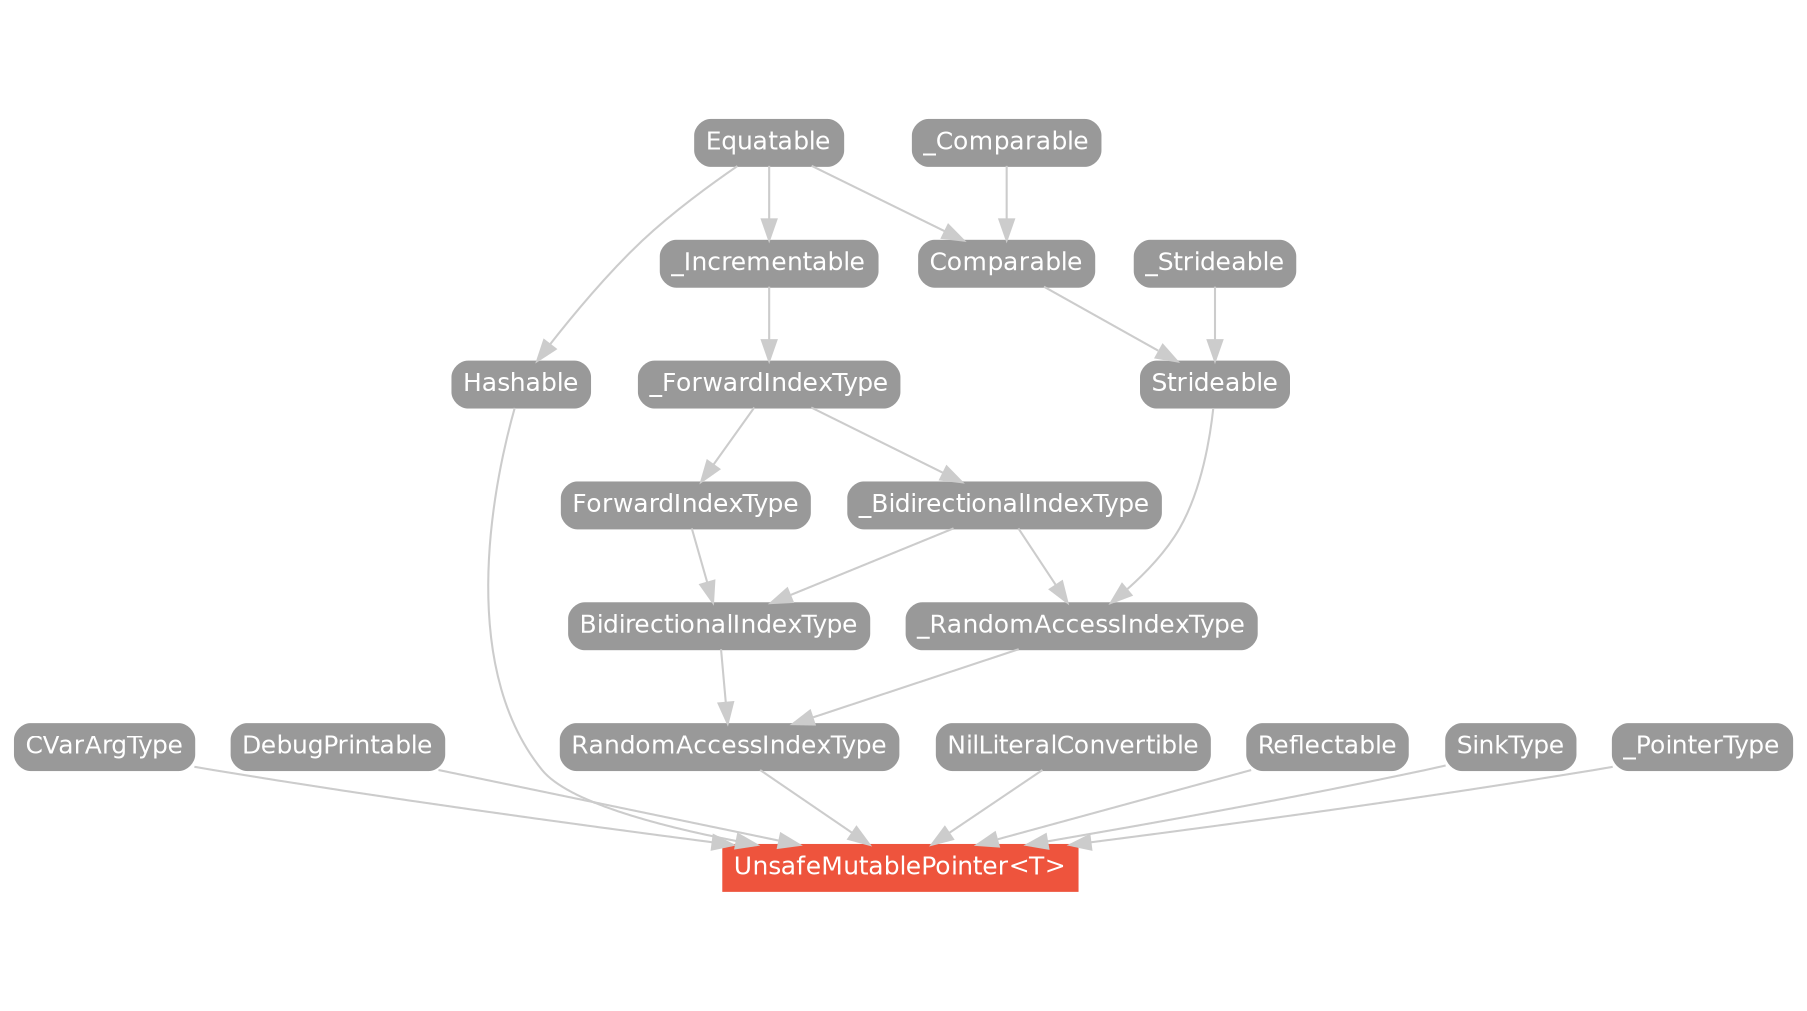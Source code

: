 strict digraph "UnsafeMutablePointer<T> - Type Hierarchy - SwiftDoc.org" {
    pad="0.1,0.8"
    node [shape=box, style="filled,rounded", color="#999999", fillcolor="#999999", fontcolor=white, fontname=Helvetica, fontnames="Helvetica,sansserif", fontsize=12, margin="0.07,0.05", height="0.3"]
    edge [color="#cccccc"]
    "BidirectionalIndexType" [URL="/protocol/BidirectionalIndexType/"]
    "CVarArgType" [URL="/protocol/CVarArgType/"]
    "Comparable" [URL="/protocol/Comparable/"]
    "DebugPrintable" [URL="/protocol/DebugPrintable/"]
    "Equatable" [URL="/protocol/Equatable/"]
    "ForwardIndexType" [URL="/protocol/ForwardIndexType/"]
    "Hashable" [URL="/protocol/Hashable/"]
    "NilLiteralConvertible" [URL="/protocol/NilLiteralConvertible/"]
    "RandomAccessIndexType" [URL="/protocol/RandomAccessIndexType/"]
    "Reflectable" [URL="/protocol/Reflectable/"]
    "SinkType" [URL="/protocol/SinkType/"]
    "Strideable" [URL="/protocol/Strideable/"]
    "UnsafeMutablePointer<T>" [URL="/type/UnsafeMutablePointer/", style="filled", fillcolor="#ee543d", color="#ee543d"]
    "_BidirectionalIndexType" [URL="/protocol/_BidirectionalIndexType/"]
    "_Comparable" [URL="/protocol/_Comparable/"]
    "_ForwardIndexType" [URL="/protocol/_ForwardIndexType/"]
    "_Incrementable" [URL="/protocol/_Incrementable/"]
    "_PointerType" [URL="/protocol/_PointerType/"]
    "_RandomAccessIndexType" [URL="/protocol/_RandomAccessIndexType/"]
    "_Strideable" [URL="/protocol/_Strideable/"]    "RandomAccessIndexType" -> "UnsafeMutablePointer<T>"
    "Hashable" -> "UnsafeMutablePointer<T>"
    "NilLiteralConvertible" -> "UnsafeMutablePointer<T>"
    "_PointerType" -> "UnsafeMutablePointer<T>"
    "DebugPrintable" -> "UnsafeMutablePointer<T>"
    "Reflectable" -> "UnsafeMutablePointer<T>"
    "SinkType" -> "UnsafeMutablePointer<T>"
    "CVarArgType" -> "UnsafeMutablePointer<T>"
    "BidirectionalIndexType" -> "RandomAccessIndexType"
    "_RandomAccessIndexType" -> "RandomAccessIndexType"
    "ForwardIndexType" -> "BidirectionalIndexType"
    "_BidirectionalIndexType" -> "BidirectionalIndexType"
    "_ForwardIndexType" -> "ForwardIndexType"
    "_Incrementable" -> "_ForwardIndexType"
    "Equatable" -> "_Incrementable"
    "_ForwardIndexType" -> "_BidirectionalIndexType"
    "_Incrementable" -> "_ForwardIndexType"
    "Equatable" -> "_Incrementable"
    "_BidirectionalIndexType" -> "_RandomAccessIndexType"
    "Strideable" -> "_RandomAccessIndexType"
    "_ForwardIndexType" -> "_BidirectionalIndexType"
    "_Incrementable" -> "_ForwardIndexType"
    "Equatable" -> "_Incrementable"
    "Comparable" -> "Strideable"
    "_Strideable" -> "Strideable"
    "_Comparable" -> "Comparable"
    "Equatable" -> "Comparable"
    "Equatable" -> "Hashable"
    subgraph Types {
        rank = max; "UnsafeMutablePointer<T>";
    }
}